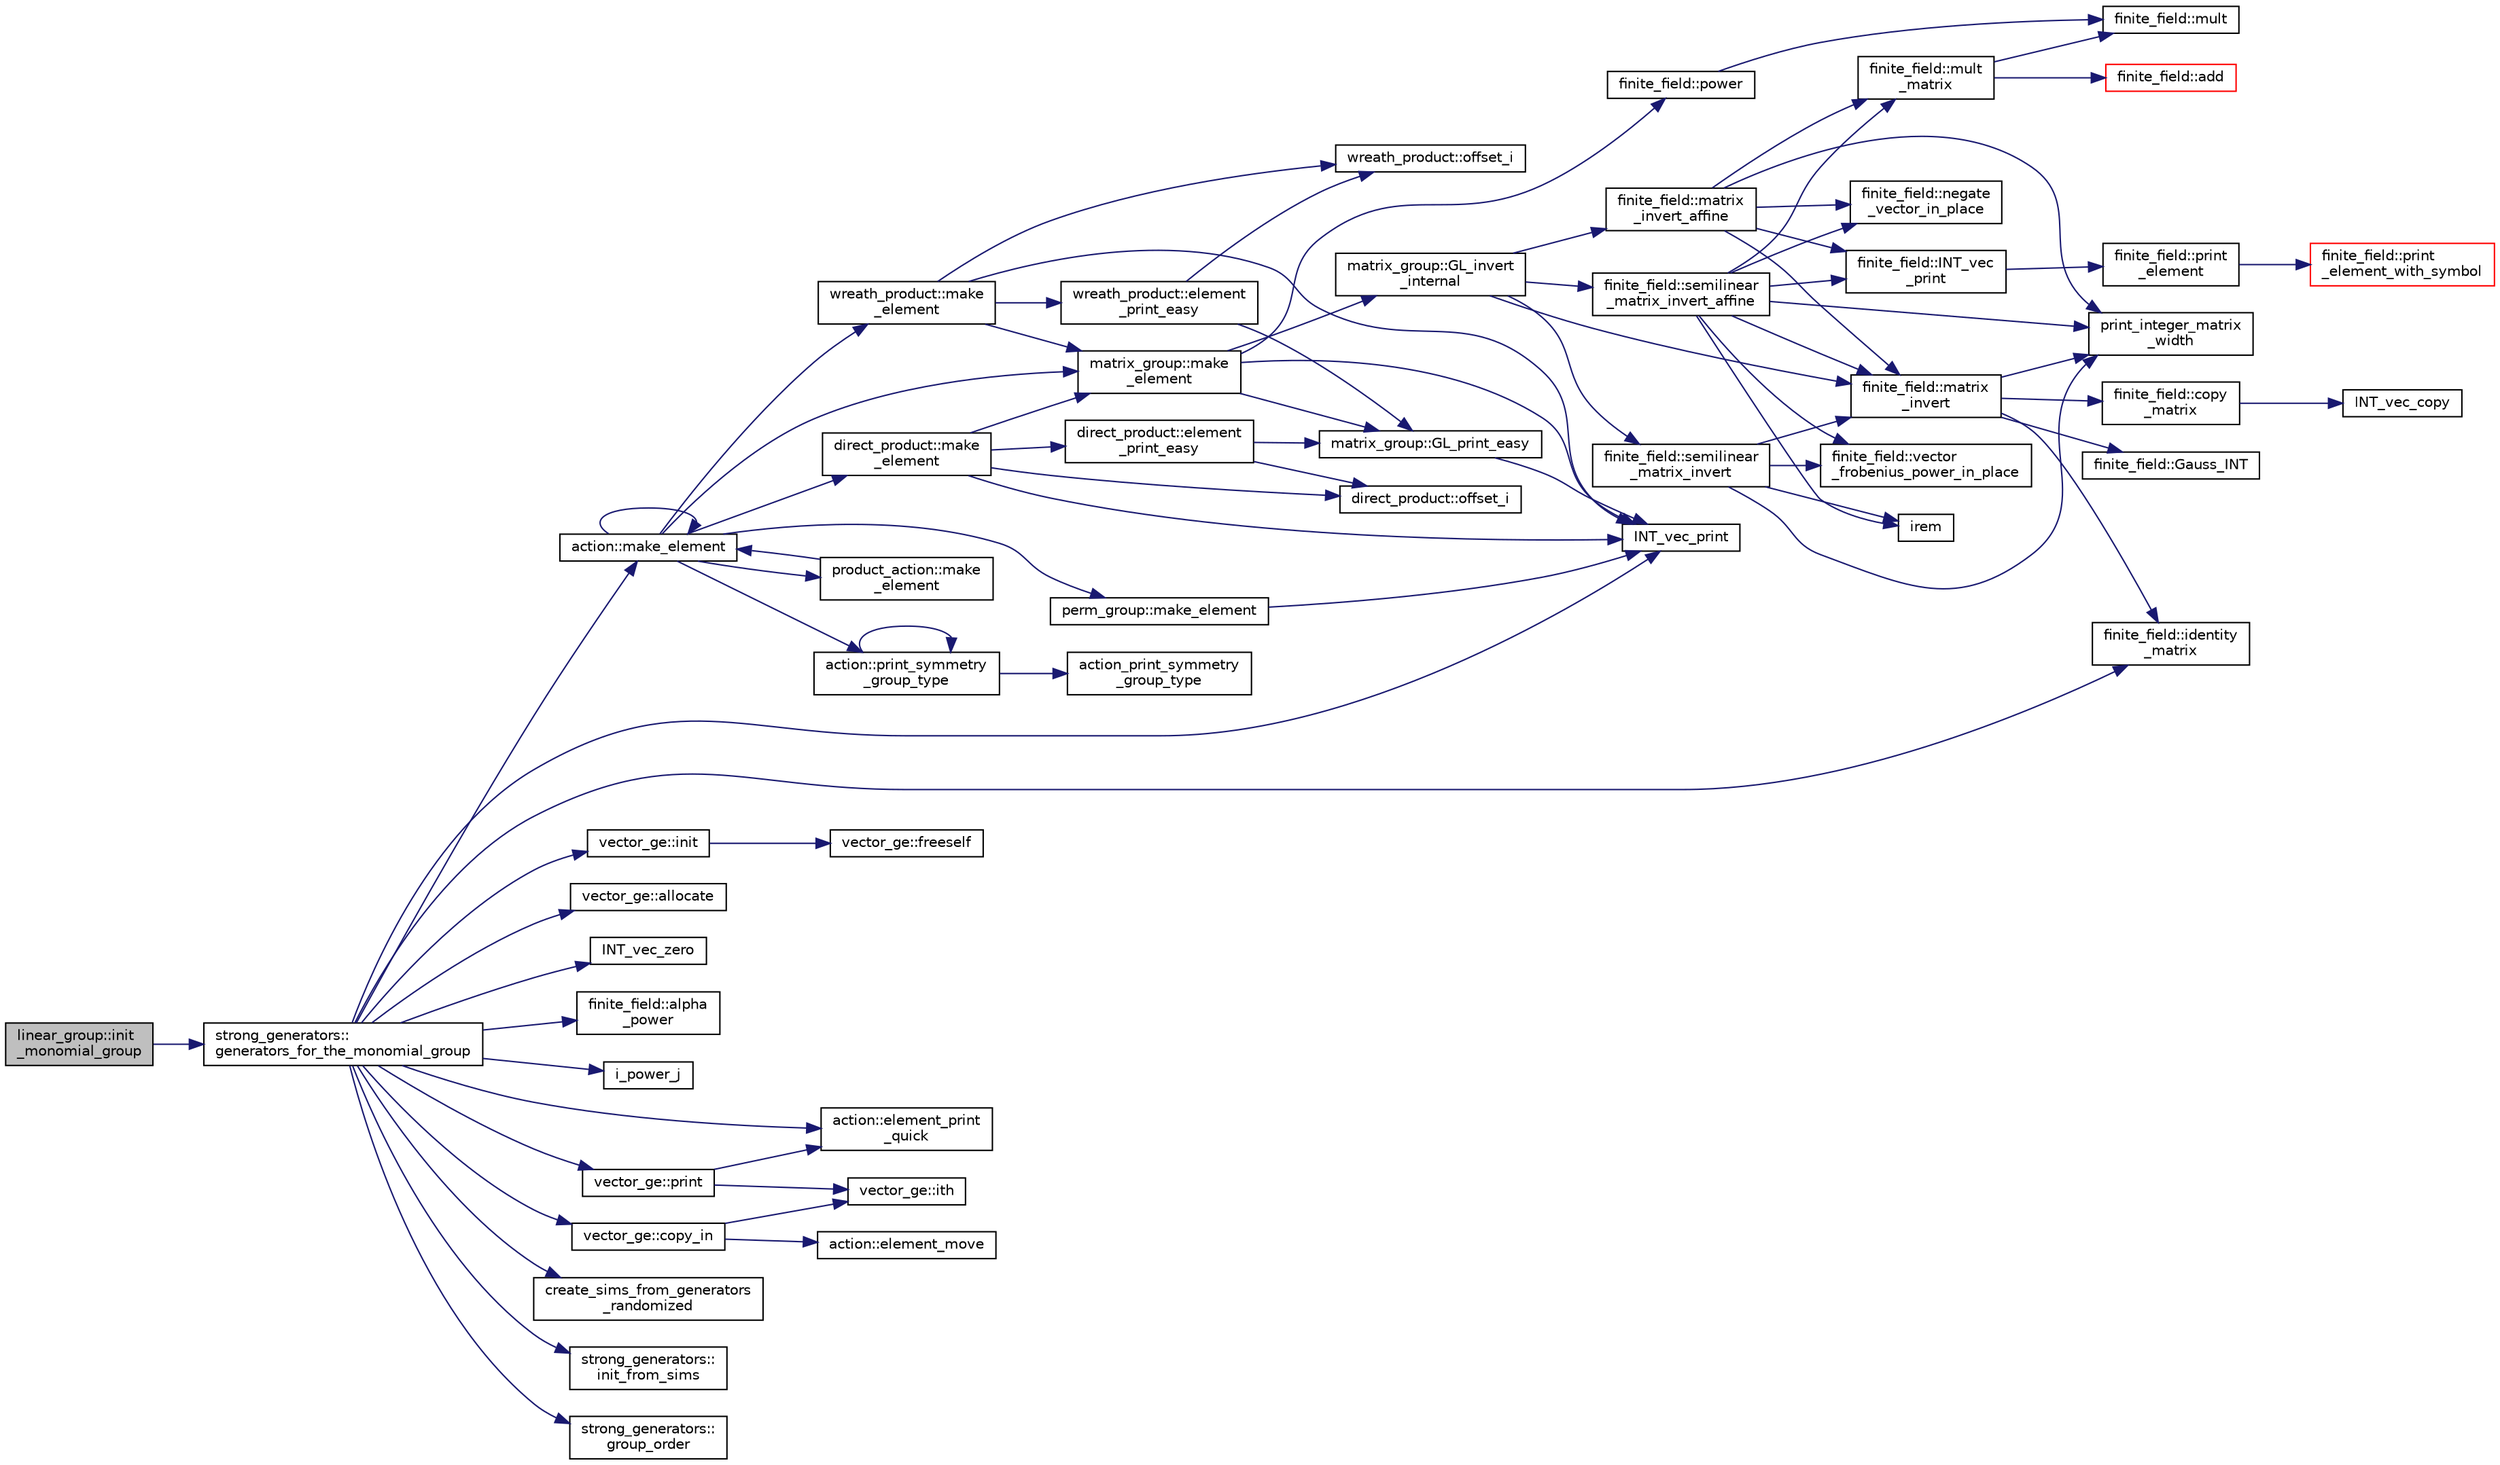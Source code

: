 digraph "linear_group::init_monomial_group"
{
  edge [fontname="Helvetica",fontsize="10",labelfontname="Helvetica",labelfontsize="10"];
  node [fontname="Helvetica",fontsize="10",shape=record];
  rankdir="LR";
  Node813 [label="linear_group::init\l_monomial_group",height=0.2,width=0.4,color="black", fillcolor="grey75", style="filled", fontcolor="black"];
  Node813 -> Node814 [color="midnightblue",fontsize="10",style="solid",fontname="Helvetica"];
  Node814 [label="strong_generators::\lgenerators_for_the_monomial_group",height=0.2,width=0.4,color="black", fillcolor="white", style="filled",URL="$dc/d09/classstrong__generators.html#a504b7cefda70b646b2064f80784d7f8a"];
  Node814 -> Node815 [color="midnightblue",fontsize="10",style="solid",fontname="Helvetica"];
  Node815 [label="INT_vec_print",height=0.2,width=0.4,color="black", fillcolor="white", style="filled",URL="$df/dbf/sajeeb_8_c.html#a79a5901af0b47dd0d694109543c027fe"];
  Node814 -> Node816 [color="midnightblue",fontsize="10",style="solid",fontname="Helvetica"];
  Node816 [label="vector_ge::init",height=0.2,width=0.4,color="black", fillcolor="white", style="filled",URL="$d4/d6e/classvector__ge.html#afe1d6befd1f1501e6be34afbaa9d30a8"];
  Node816 -> Node817 [color="midnightblue",fontsize="10",style="solid",fontname="Helvetica"];
  Node817 [label="vector_ge::freeself",height=0.2,width=0.4,color="black", fillcolor="white", style="filled",URL="$d4/d6e/classvector__ge.html#aa002e4b715cc73a9b8b367d29700b452"];
  Node814 -> Node818 [color="midnightblue",fontsize="10",style="solid",fontname="Helvetica"];
  Node818 [label="vector_ge::allocate",height=0.2,width=0.4,color="black", fillcolor="white", style="filled",URL="$d4/d6e/classvector__ge.html#a35b062a9201b30f0a87bf87702d243ae"];
  Node814 -> Node819 [color="midnightblue",fontsize="10",style="solid",fontname="Helvetica"];
  Node819 [label="finite_field::identity\l_matrix",height=0.2,width=0.4,color="black", fillcolor="white", style="filled",URL="$df/d5a/classfinite__field.html#a4688997f80b8721560bccec986c23413"];
  Node814 -> Node820 [color="midnightblue",fontsize="10",style="solid",fontname="Helvetica"];
  Node820 [label="INT_vec_zero",height=0.2,width=0.4,color="black", fillcolor="white", style="filled",URL="$df/dbf/sajeeb_8_c.html#aa8c9c7977203577026080f546fe4980f"];
  Node814 -> Node821 [color="midnightblue",fontsize="10",style="solid",fontname="Helvetica"];
  Node821 [label="finite_field::alpha\l_power",height=0.2,width=0.4,color="black", fillcolor="white", style="filled",URL="$df/d5a/classfinite__field.html#aa1d31b58f7fe2798e20f74890ae29c51"];
  Node814 -> Node822 [color="midnightblue",fontsize="10",style="solid",fontname="Helvetica"];
  Node822 [label="i_power_j",height=0.2,width=0.4,color="black", fillcolor="white", style="filled",URL="$de/dc5/algebra__and__number__theory_8h.html#a39b321523e8957d701618bb5cac542b5"];
  Node814 -> Node823 [color="midnightblue",fontsize="10",style="solid",fontname="Helvetica"];
  Node823 [label="action::make_element",height=0.2,width=0.4,color="black", fillcolor="white", style="filled",URL="$d2/d86/classaction.html#a920fa2a27583fb60bae10e7b282cdd1d"];
  Node823 -> Node824 [color="midnightblue",fontsize="10",style="solid",fontname="Helvetica"];
  Node824 [label="product_action::make\l_element",height=0.2,width=0.4,color="black", fillcolor="white", style="filled",URL="$d8/d74/classproduct__action.html#a1d16f9f3a4be7b3ed6ce0825612a3cd8"];
  Node824 -> Node823 [color="midnightblue",fontsize="10",style="solid",fontname="Helvetica"];
  Node823 -> Node823 [color="midnightblue",fontsize="10",style="solid",fontname="Helvetica"];
  Node823 -> Node825 [color="midnightblue",fontsize="10",style="solid",fontname="Helvetica"];
  Node825 [label="matrix_group::make\l_element",height=0.2,width=0.4,color="black", fillcolor="white", style="filled",URL="$d3/ded/classmatrix__group.html#adf67c0031ec58afbbc545e65a1cf6845"];
  Node825 -> Node815 [color="midnightblue",fontsize="10",style="solid",fontname="Helvetica"];
  Node825 -> Node826 [color="midnightblue",fontsize="10",style="solid",fontname="Helvetica"];
  Node826 [label="finite_field::power",height=0.2,width=0.4,color="black", fillcolor="white", style="filled",URL="$df/d5a/classfinite__field.html#a0437871b8f775f0b2d589188d9ad7e61"];
  Node826 -> Node827 [color="midnightblue",fontsize="10",style="solid",fontname="Helvetica"];
  Node827 [label="finite_field::mult",height=0.2,width=0.4,color="black", fillcolor="white", style="filled",URL="$df/d5a/classfinite__field.html#a24fb5917aa6d4d656fd855b7f44a13b0"];
  Node825 -> Node828 [color="midnightblue",fontsize="10",style="solid",fontname="Helvetica"];
  Node828 [label="matrix_group::GL_invert\l_internal",height=0.2,width=0.4,color="black", fillcolor="white", style="filled",URL="$d3/ded/classmatrix__group.html#ab2b9f8046dee535722e07a92ec3ab0b6"];
  Node828 -> Node829 [color="midnightblue",fontsize="10",style="solid",fontname="Helvetica"];
  Node829 [label="finite_field::semilinear\l_matrix_invert",height=0.2,width=0.4,color="black", fillcolor="white", style="filled",URL="$df/d5a/classfinite__field.html#a940fec6a9c31b10eed2e8d37c5472d93"];
  Node829 -> Node830 [color="midnightblue",fontsize="10",style="solid",fontname="Helvetica"];
  Node830 [label="print_integer_matrix\l_width",height=0.2,width=0.4,color="black", fillcolor="white", style="filled",URL="$d5/db4/io__and__os_8h.html#aa78f3e73fc2179251bd15adbcc31573f"];
  Node829 -> Node831 [color="midnightblue",fontsize="10",style="solid",fontname="Helvetica"];
  Node831 [label="finite_field::matrix\l_invert",height=0.2,width=0.4,color="black", fillcolor="white", style="filled",URL="$df/d5a/classfinite__field.html#a4c017c0edc20fefef3da0db4ef4248f7"];
  Node831 -> Node830 [color="midnightblue",fontsize="10",style="solid",fontname="Helvetica"];
  Node831 -> Node832 [color="midnightblue",fontsize="10",style="solid",fontname="Helvetica"];
  Node832 [label="finite_field::copy\l_matrix",height=0.2,width=0.4,color="black", fillcolor="white", style="filled",URL="$df/d5a/classfinite__field.html#a2bfe6d4feabc4f27d253c7702ef9b8cb"];
  Node832 -> Node833 [color="midnightblue",fontsize="10",style="solid",fontname="Helvetica"];
  Node833 [label="INT_vec_copy",height=0.2,width=0.4,color="black", fillcolor="white", style="filled",URL="$df/dbf/sajeeb_8_c.html#ac2d875e27e009af6ec04d17254d11075"];
  Node831 -> Node819 [color="midnightblue",fontsize="10",style="solid",fontname="Helvetica"];
  Node831 -> Node834 [color="midnightblue",fontsize="10",style="solid",fontname="Helvetica"];
  Node834 [label="finite_field::Gauss_INT",height=0.2,width=0.4,color="black", fillcolor="white", style="filled",URL="$df/d5a/classfinite__field.html#adb676d2e80341b53751326e3a58beb11"];
  Node829 -> Node835 [color="midnightblue",fontsize="10",style="solid",fontname="Helvetica"];
  Node835 [label="finite_field::vector\l_frobenius_power_in_place",height=0.2,width=0.4,color="black", fillcolor="white", style="filled",URL="$df/d5a/classfinite__field.html#ab56074024300775d943c7943d845df91"];
  Node829 -> Node836 [color="midnightblue",fontsize="10",style="solid",fontname="Helvetica"];
  Node836 [label="irem",height=0.2,width=0.4,color="black", fillcolor="white", style="filled",URL="$de/dc5/algebra__and__number__theory_8h.html#ae753505dbf1e3a9adaaf2f0893dd8c6c"];
  Node828 -> Node831 [color="midnightblue",fontsize="10",style="solid",fontname="Helvetica"];
  Node828 -> Node837 [color="midnightblue",fontsize="10",style="solid",fontname="Helvetica"];
  Node837 [label="finite_field::semilinear\l_matrix_invert_affine",height=0.2,width=0.4,color="black", fillcolor="white", style="filled",URL="$df/d5a/classfinite__field.html#a23db70e745bf22d230da684440e1fc59"];
  Node837 -> Node830 [color="midnightblue",fontsize="10",style="solid",fontname="Helvetica"];
  Node837 -> Node838 [color="midnightblue",fontsize="10",style="solid",fontname="Helvetica"];
  Node838 [label="finite_field::INT_vec\l_print",height=0.2,width=0.4,color="black", fillcolor="white", style="filled",URL="$df/d5a/classfinite__field.html#a9c33a61dedc197e37b014b6f8dc07f06"];
  Node838 -> Node839 [color="midnightblue",fontsize="10",style="solid",fontname="Helvetica"];
  Node839 [label="finite_field::print\l_element",height=0.2,width=0.4,color="black", fillcolor="white", style="filled",URL="$df/d5a/classfinite__field.html#ab7d1f59c043d7696b8b47c92d0fedad5"];
  Node839 -> Node840 [color="midnightblue",fontsize="10",style="solid",fontname="Helvetica"];
  Node840 [label="finite_field::print\l_element_with_symbol",height=0.2,width=0.4,color="red", fillcolor="white", style="filled",URL="$df/d5a/classfinite__field.html#aa0180c961aa4a0a8934cb4dc82e38a4d"];
  Node837 -> Node831 [color="midnightblue",fontsize="10",style="solid",fontname="Helvetica"];
  Node837 -> Node836 [color="midnightblue",fontsize="10",style="solid",fontname="Helvetica"];
  Node837 -> Node835 [color="midnightblue",fontsize="10",style="solid",fontname="Helvetica"];
  Node837 -> Node842 [color="midnightblue",fontsize="10",style="solid",fontname="Helvetica"];
  Node842 [label="finite_field::mult\l_matrix",height=0.2,width=0.4,color="black", fillcolor="white", style="filled",URL="$df/d5a/classfinite__field.html#a48517f15dfd7b21c37e0975855f1ada2"];
  Node842 -> Node843 [color="midnightblue",fontsize="10",style="solid",fontname="Helvetica"];
  Node843 [label="finite_field::add",height=0.2,width=0.4,color="red", fillcolor="white", style="filled",URL="$df/d5a/classfinite__field.html#a8f12328a27500f3c7be0c849ebbc9d14"];
  Node842 -> Node827 [color="midnightblue",fontsize="10",style="solid",fontname="Helvetica"];
  Node837 -> Node846 [color="midnightblue",fontsize="10",style="solid",fontname="Helvetica"];
  Node846 [label="finite_field::negate\l_vector_in_place",height=0.2,width=0.4,color="black", fillcolor="white", style="filled",URL="$df/d5a/classfinite__field.html#ad6a305338cfff6d22353ac03c5cd5e03"];
  Node828 -> Node847 [color="midnightblue",fontsize="10",style="solid",fontname="Helvetica"];
  Node847 [label="finite_field::matrix\l_invert_affine",height=0.2,width=0.4,color="black", fillcolor="white", style="filled",URL="$df/d5a/classfinite__field.html#a716c202ca9fcee1911e330f4a5bdba38"];
  Node847 -> Node830 [color="midnightblue",fontsize="10",style="solid",fontname="Helvetica"];
  Node847 -> Node838 [color="midnightblue",fontsize="10",style="solid",fontname="Helvetica"];
  Node847 -> Node831 [color="midnightblue",fontsize="10",style="solid",fontname="Helvetica"];
  Node847 -> Node842 [color="midnightblue",fontsize="10",style="solid",fontname="Helvetica"];
  Node847 -> Node846 [color="midnightblue",fontsize="10",style="solid",fontname="Helvetica"];
  Node825 -> Node848 [color="midnightblue",fontsize="10",style="solid",fontname="Helvetica"];
  Node848 [label="matrix_group::GL_print_easy",height=0.2,width=0.4,color="black", fillcolor="white", style="filled",URL="$d3/ded/classmatrix__group.html#a3e6f5c276210e8132523150fad82c57e"];
  Node848 -> Node815 [color="midnightblue",fontsize="10",style="solid",fontname="Helvetica"];
  Node823 -> Node849 [color="midnightblue",fontsize="10",style="solid",fontname="Helvetica"];
  Node849 [label="wreath_product::make\l_element",height=0.2,width=0.4,color="black", fillcolor="white", style="filled",URL="$d8/dfa/classwreath__product.html#ac47838a579877034b1d2b4cd897625c1"];
  Node849 -> Node815 [color="midnightblue",fontsize="10",style="solid",fontname="Helvetica"];
  Node849 -> Node825 [color="midnightblue",fontsize="10",style="solid",fontname="Helvetica"];
  Node849 -> Node850 [color="midnightblue",fontsize="10",style="solid",fontname="Helvetica"];
  Node850 [label="wreath_product::offset_i",height=0.2,width=0.4,color="black", fillcolor="white", style="filled",URL="$d8/dfa/classwreath__product.html#a081d6eed767bdd84bc74e555815641c6"];
  Node849 -> Node851 [color="midnightblue",fontsize="10",style="solid",fontname="Helvetica"];
  Node851 [label="wreath_product::element\l_print_easy",height=0.2,width=0.4,color="black", fillcolor="white", style="filled",URL="$d8/dfa/classwreath__product.html#aa1e82da5d4c019c0756b8ebf417ee9dc"];
  Node851 -> Node848 [color="midnightblue",fontsize="10",style="solid",fontname="Helvetica"];
  Node851 -> Node850 [color="midnightblue",fontsize="10",style="solid",fontname="Helvetica"];
  Node823 -> Node852 [color="midnightblue",fontsize="10",style="solid",fontname="Helvetica"];
  Node852 [label="direct_product::make\l_element",height=0.2,width=0.4,color="black", fillcolor="white", style="filled",URL="$dc/daf/classdirect__product.html#a776efa4be66f9b0481d1f012a14c9dde"];
  Node852 -> Node815 [color="midnightblue",fontsize="10",style="solid",fontname="Helvetica"];
  Node852 -> Node825 [color="midnightblue",fontsize="10",style="solid",fontname="Helvetica"];
  Node852 -> Node853 [color="midnightblue",fontsize="10",style="solid",fontname="Helvetica"];
  Node853 [label="direct_product::offset_i",height=0.2,width=0.4,color="black", fillcolor="white", style="filled",URL="$dc/daf/classdirect__product.html#a2ec3643bd7223e53c00451d1fe832f20"];
  Node852 -> Node854 [color="midnightblue",fontsize="10",style="solid",fontname="Helvetica"];
  Node854 [label="direct_product::element\l_print_easy",height=0.2,width=0.4,color="black", fillcolor="white", style="filled",URL="$dc/daf/classdirect__product.html#a532daead19e5c7977ce9928dafab79ac"];
  Node854 -> Node848 [color="midnightblue",fontsize="10",style="solid",fontname="Helvetica"];
  Node854 -> Node853 [color="midnightblue",fontsize="10",style="solid",fontname="Helvetica"];
  Node823 -> Node855 [color="midnightblue",fontsize="10",style="solid",fontname="Helvetica"];
  Node855 [label="perm_group::make_element",height=0.2,width=0.4,color="black", fillcolor="white", style="filled",URL="$df/d0a/classperm__group.html#a52c1c9e55966809c1e30aad80df87774"];
  Node855 -> Node815 [color="midnightblue",fontsize="10",style="solid",fontname="Helvetica"];
  Node823 -> Node856 [color="midnightblue",fontsize="10",style="solid",fontname="Helvetica"];
  Node856 [label="action::print_symmetry\l_group_type",height=0.2,width=0.4,color="black", fillcolor="white", style="filled",URL="$d2/d86/classaction.html#aed811766c7e64fe2c853df8b0b67aa6e"];
  Node856 -> Node857 [color="midnightblue",fontsize="10",style="solid",fontname="Helvetica"];
  Node857 [label="action_print_symmetry\l_group_type",height=0.2,width=0.4,color="black", fillcolor="white", style="filled",URL="$d5/d90/action__global_8_c.html#a03666b9440c4962148eba7905b9f843c"];
  Node856 -> Node856 [color="midnightblue",fontsize="10",style="solid",fontname="Helvetica"];
  Node814 -> Node858 [color="midnightblue",fontsize="10",style="solid",fontname="Helvetica"];
  Node858 [label="action::element_print\l_quick",height=0.2,width=0.4,color="black", fillcolor="white", style="filled",URL="$d2/d86/classaction.html#a4844680cf6750396f76494a28655265b"];
  Node814 -> Node859 [color="midnightblue",fontsize="10",style="solid",fontname="Helvetica"];
  Node859 [label="vector_ge::copy_in",height=0.2,width=0.4,color="black", fillcolor="white", style="filled",URL="$d4/d6e/classvector__ge.html#ad02ebf2d4e8bbf095685aea921999145"];
  Node859 -> Node860 [color="midnightblue",fontsize="10",style="solid",fontname="Helvetica"];
  Node860 [label="vector_ge::ith",height=0.2,width=0.4,color="black", fillcolor="white", style="filled",URL="$d4/d6e/classvector__ge.html#a1ff002e8b746a9beb119d57dcd4a15ff"];
  Node859 -> Node861 [color="midnightblue",fontsize="10",style="solid",fontname="Helvetica"];
  Node861 [label="action::element_move",height=0.2,width=0.4,color="black", fillcolor="white", style="filled",URL="$d2/d86/classaction.html#a550947491bbb534d3d7951f50198a874"];
  Node814 -> Node862 [color="midnightblue",fontsize="10",style="solid",fontname="Helvetica"];
  Node862 [label="create_sims_from_generators\l_randomized",height=0.2,width=0.4,color="black", fillcolor="white", style="filled",URL="$d2/d3a/group__theory_8h.html#a7cd5415a9a6008da180e405ec41a351f"];
  Node814 -> Node863 [color="midnightblue",fontsize="10",style="solid",fontname="Helvetica"];
  Node863 [label="strong_generators::\linit_from_sims",height=0.2,width=0.4,color="black", fillcolor="white", style="filled",URL="$dc/d09/classstrong__generators.html#a2b997decdab82e889c1151f29a846a66"];
  Node814 -> Node864 [color="midnightblue",fontsize="10",style="solid",fontname="Helvetica"];
  Node864 [label="strong_generators::\lgroup_order",height=0.2,width=0.4,color="black", fillcolor="white", style="filled",URL="$dc/d09/classstrong__generators.html#a91f453c2bfd6502b96f4b4eed16beb20"];
  Node814 -> Node865 [color="midnightblue",fontsize="10",style="solid",fontname="Helvetica"];
  Node865 [label="vector_ge::print",height=0.2,width=0.4,color="black", fillcolor="white", style="filled",URL="$d4/d6e/classvector__ge.html#a0d260cce035c20b32d7989c50670aa8a"];
  Node865 -> Node858 [color="midnightblue",fontsize="10",style="solid",fontname="Helvetica"];
  Node865 -> Node860 [color="midnightblue",fontsize="10",style="solid",fontname="Helvetica"];
}
